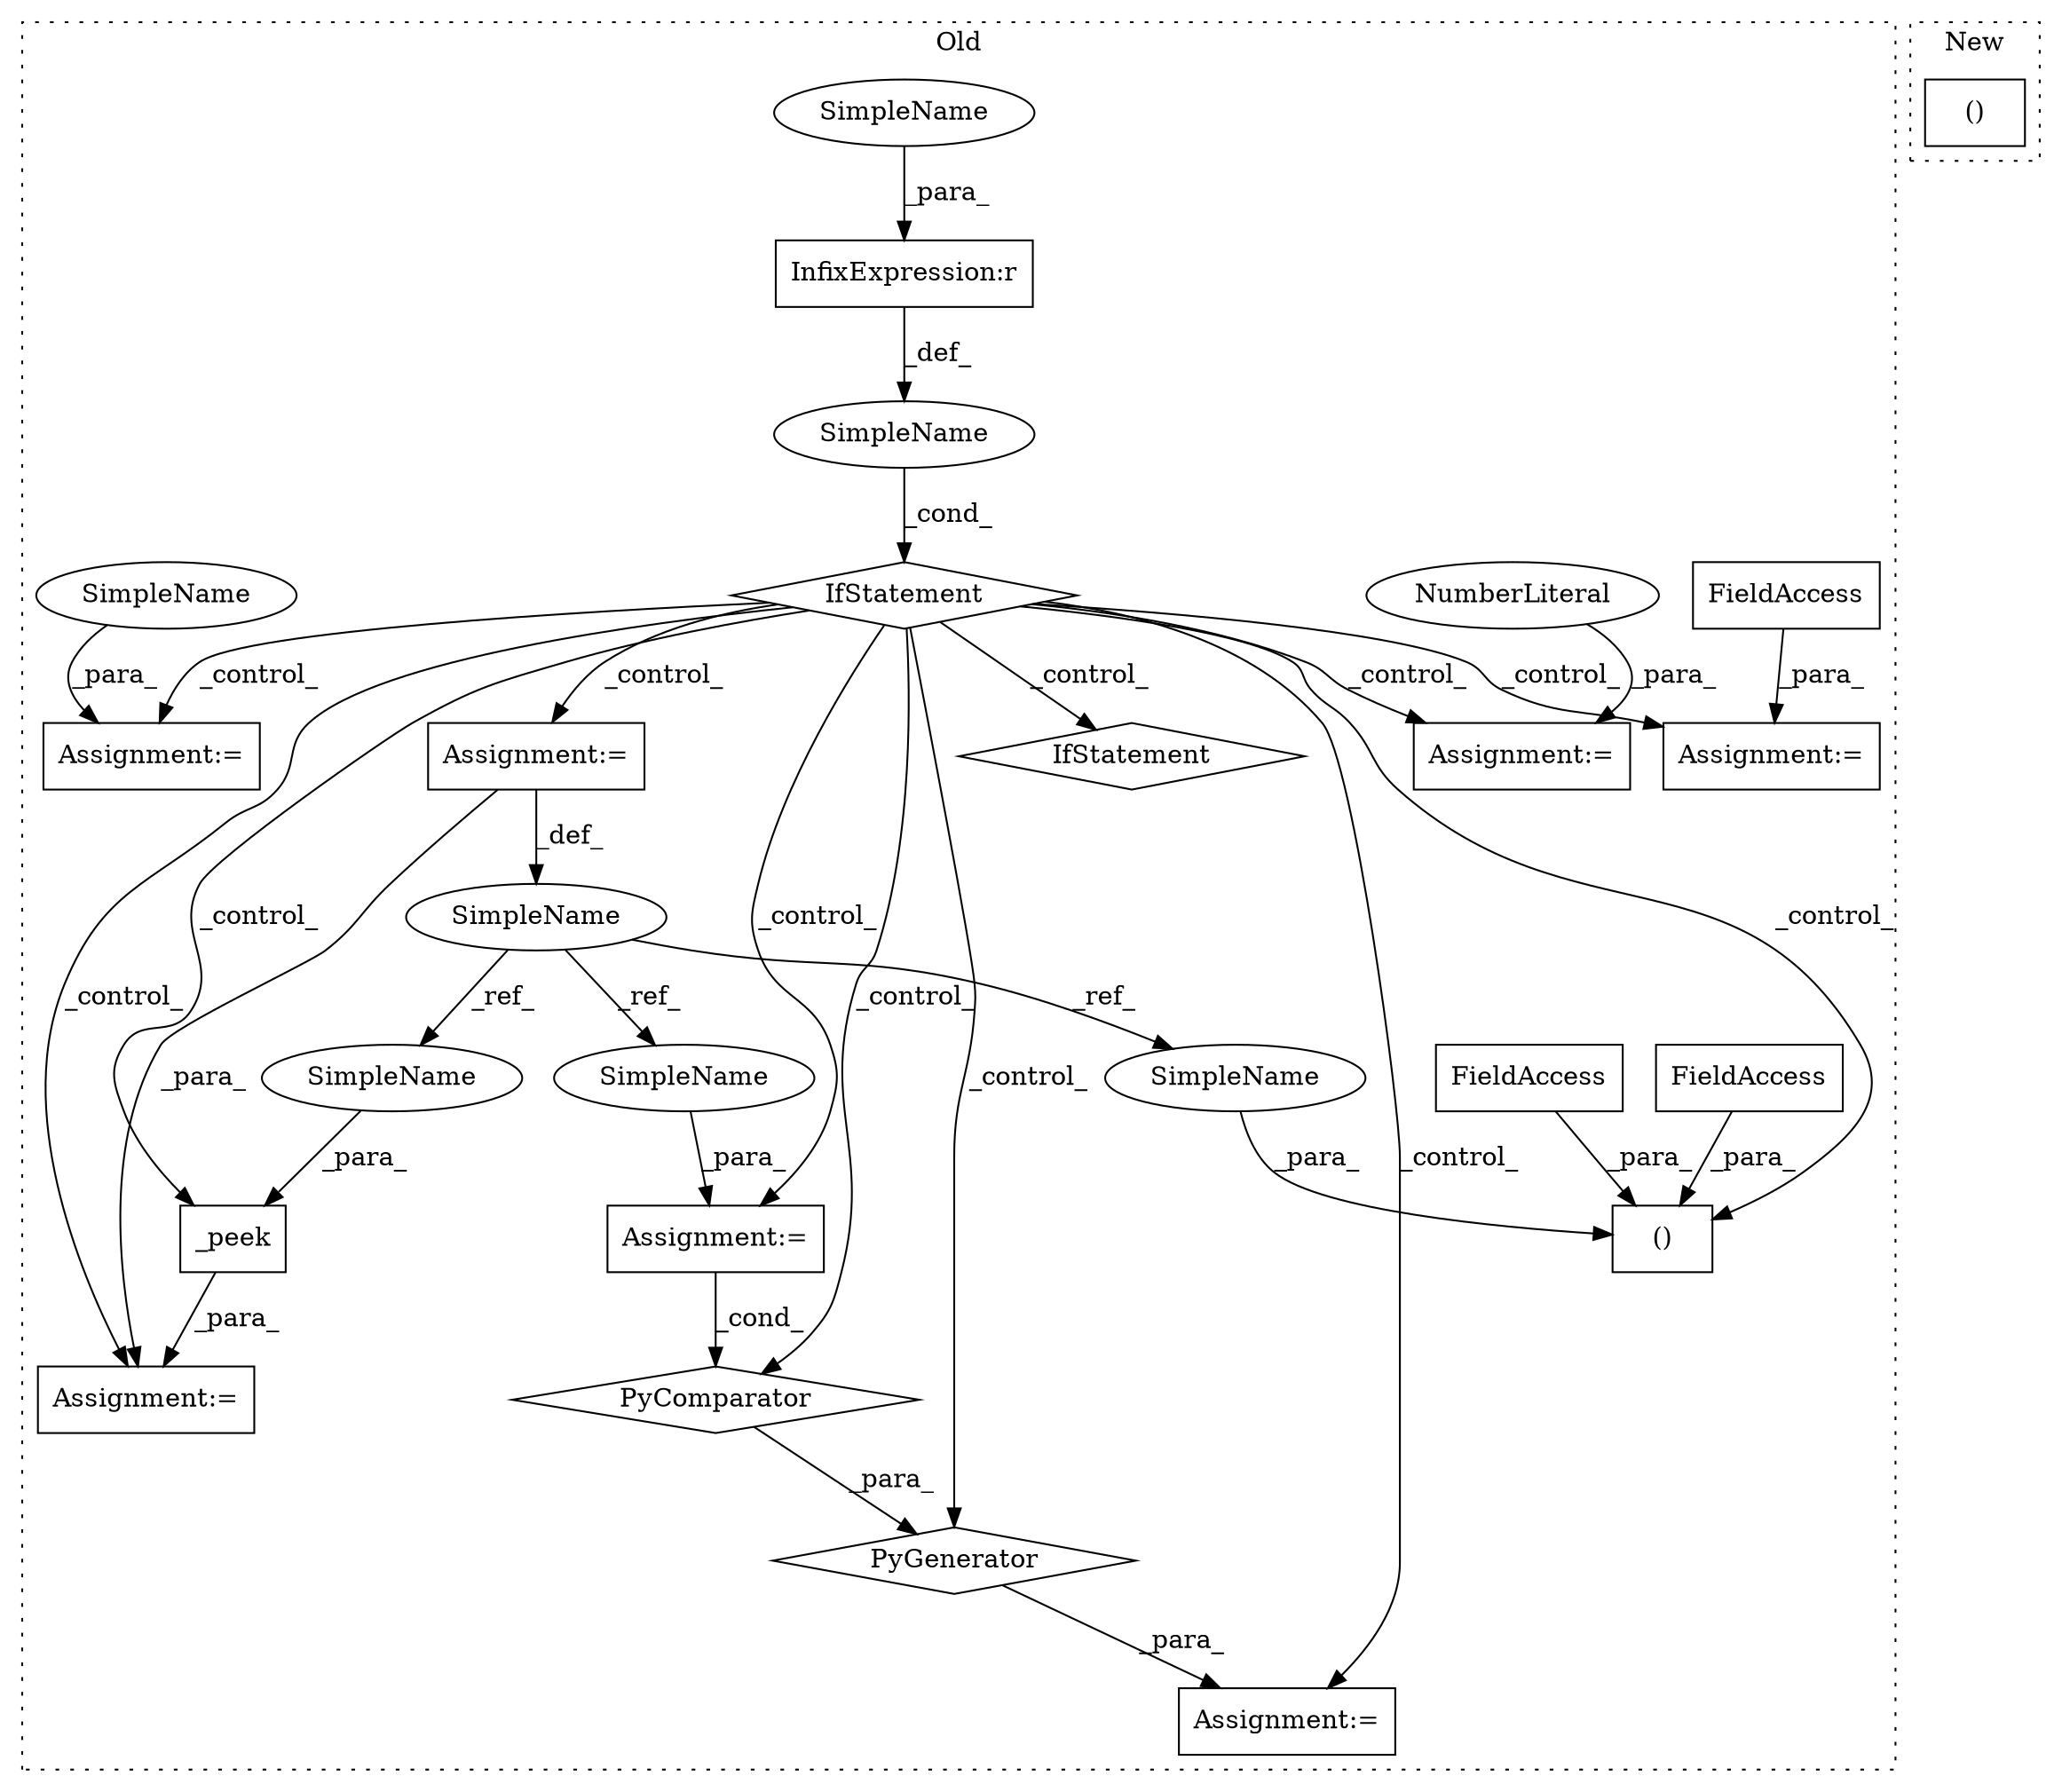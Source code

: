 digraph G {
subgraph cluster0 {
1 [label="_peek" a="32" s="24409,24427" l="6,1" shape="box"];
3 [label="SimpleName" a="42" s="" l="" shape="ellipse"];
4 [label="PyGenerator" a="107" s="24460" l="126" shape="diamond"];
5 [label="()" a="106" s="24357" l="50" shape="box"];
6 [label="PyComparator" a="113" s="24547" l="33" shape="diamond"];
7 [label="InfixExpression:r" a="27" s="24253" l="4" shape="box"];
8 [label="FieldAccess" a="22" s="24372" l="9" shape="box"];
9 [label="FieldAccess" a="22" s="24358" l="1" shape="box"];
10 [label="IfStatement" a="25" s="24547" l="33" shape="diamond"];
11 [label="Assignment:=" a="7" s="24650" l="1" shape="box"];
12 [label="IfStatement" a="25" s="24241,24261" l="4,2" shape="diamond"];
13 [label="SimpleName" a="42" s="24271" l="12" shape="ellipse"];
14 [label="Assignment:=" a="7" s="24283" l="1" shape="box"];
15 [label="Assignment:=" a="7" s="24679" l="1" shape="box"];
16 [label="NumberLiteral" a="34" s="24680" l="1" shape="ellipse"];
17 [label="Assignment:=" a="7" s="24448" l="12" shape="box"];
18 [label="Assignment:=" a="7" s="24547" l="33" shape="box"];
19 [label="Assignment:=" a="7" s="24407" l="2" shape="box"];
20 [label="Assignment:=" a="7" s="24606" l="1" shape="box"];
21 [label="FieldAccess" a="22" s="24607" l="9" shape="box"];
22 [label="SimpleName" a="42" s="24651" l="4" shape="ellipse"];
23 [label="SimpleName" a="42" s="24257" l="4" shape="ellipse"];
24 [label="SimpleName" a="42" s="24395" l="12" shape="ellipse"];
25 [label="SimpleName" a="42" s="24415" l="12" shape="ellipse"];
26 [label="SimpleName" a="42" s="24559" l="12" shape="ellipse"];
label = "Old";
style="dotted";
}
subgraph cluster1 {
2 [label="()" a="106" s="23964" l="41" shape="box"];
label = "New";
style="dotted";
}
1 -> 19 [label="_para_"];
3 -> 12 [label="_cond_"];
4 -> 17 [label="_para_"];
6 -> 4 [label="_para_"];
7 -> 3 [label="_def_"];
8 -> 5 [label="_para_"];
9 -> 5 [label="_para_"];
12 -> 6 [label="_control_"];
12 -> 14 [label="_control_"];
12 -> 11 [label="_control_"];
12 -> 18 [label="_control_"];
12 -> 4 [label="_control_"];
12 -> 19 [label="_control_"];
12 -> 15 [label="_control_"];
12 -> 17 [label="_control_"];
12 -> 1 [label="_control_"];
12 -> 5 [label="_control_"];
12 -> 10 [label="_control_"];
12 -> 20 [label="_control_"];
13 -> 25 [label="_ref_"];
13 -> 24 [label="_ref_"];
13 -> 26 [label="_ref_"];
14 -> 19 [label="_para_"];
14 -> 13 [label="_def_"];
16 -> 15 [label="_para_"];
18 -> 6 [label="_cond_"];
21 -> 20 [label="_para_"];
22 -> 11 [label="_para_"];
23 -> 7 [label="_para_"];
24 -> 5 [label="_para_"];
25 -> 1 [label="_para_"];
26 -> 18 [label="_para_"];
}